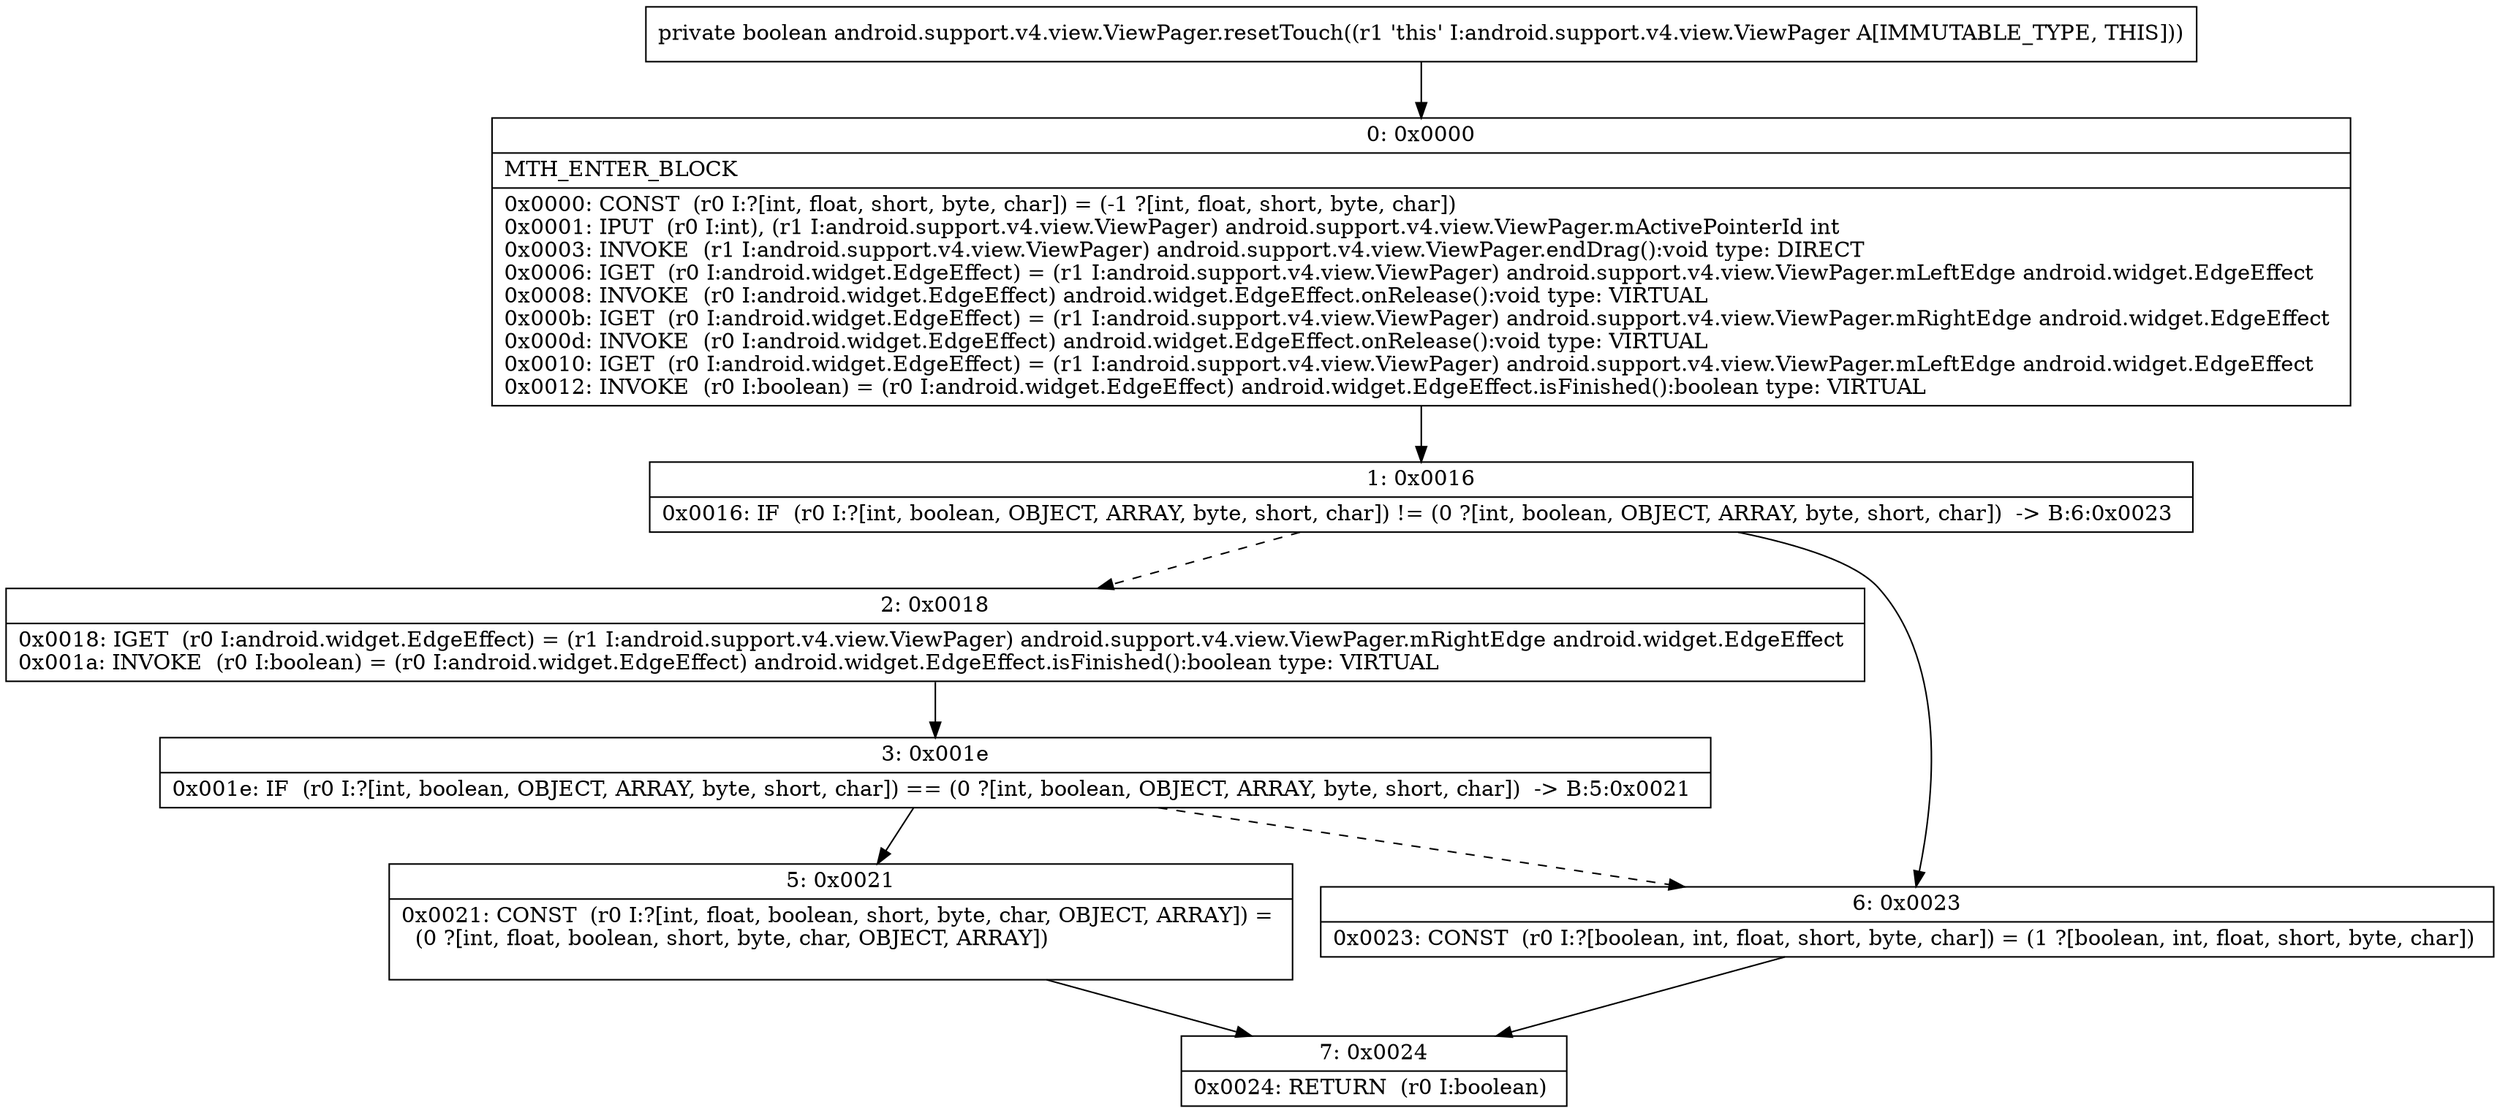 digraph "CFG forandroid.support.v4.view.ViewPager.resetTouch()Z" {
Node_0 [shape=record,label="{0\:\ 0x0000|MTH_ENTER_BLOCK\l|0x0000: CONST  (r0 I:?[int, float, short, byte, char]) = (\-1 ?[int, float, short, byte, char]) \l0x0001: IPUT  (r0 I:int), (r1 I:android.support.v4.view.ViewPager) android.support.v4.view.ViewPager.mActivePointerId int \l0x0003: INVOKE  (r1 I:android.support.v4.view.ViewPager) android.support.v4.view.ViewPager.endDrag():void type: DIRECT \l0x0006: IGET  (r0 I:android.widget.EdgeEffect) = (r1 I:android.support.v4.view.ViewPager) android.support.v4.view.ViewPager.mLeftEdge android.widget.EdgeEffect \l0x0008: INVOKE  (r0 I:android.widget.EdgeEffect) android.widget.EdgeEffect.onRelease():void type: VIRTUAL \l0x000b: IGET  (r0 I:android.widget.EdgeEffect) = (r1 I:android.support.v4.view.ViewPager) android.support.v4.view.ViewPager.mRightEdge android.widget.EdgeEffect \l0x000d: INVOKE  (r0 I:android.widget.EdgeEffect) android.widget.EdgeEffect.onRelease():void type: VIRTUAL \l0x0010: IGET  (r0 I:android.widget.EdgeEffect) = (r1 I:android.support.v4.view.ViewPager) android.support.v4.view.ViewPager.mLeftEdge android.widget.EdgeEffect \l0x0012: INVOKE  (r0 I:boolean) = (r0 I:android.widget.EdgeEffect) android.widget.EdgeEffect.isFinished():boolean type: VIRTUAL \l}"];
Node_1 [shape=record,label="{1\:\ 0x0016|0x0016: IF  (r0 I:?[int, boolean, OBJECT, ARRAY, byte, short, char]) != (0 ?[int, boolean, OBJECT, ARRAY, byte, short, char])  \-\> B:6:0x0023 \l}"];
Node_2 [shape=record,label="{2\:\ 0x0018|0x0018: IGET  (r0 I:android.widget.EdgeEffect) = (r1 I:android.support.v4.view.ViewPager) android.support.v4.view.ViewPager.mRightEdge android.widget.EdgeEffect \l0x001a: INVOKE  (r0 I:boolean) = (r0 I:android.widget.EdgeEffect) android.widget.EdgeEffect.isFinished():boolean type: VIRTUAL \l}"];
Node_3 [shape=record,label="{3\:\ 0x001e|0x001e: IF  (r0 I:?[int, boolean, OBJECT, ARRAY, byte, short, char]) == (0 ?[int, boolean, OBJECT, ARRAY, byte, short, char])  \-\> B:5:0x0021 \l}"];
Node_5 [shape=record,label="{5\:\ 0x0021|0x0021: CONST  (r0 I:?[int, float, boolean, short, byte, char, OBJECT, ARRAY]) = \l  (0 ?[int, float, boolean, short, byte, char, OBJECT, ARRAY])\l \l}"];
Node_6 [shape=record,label="{6\:\ 0x0023|0x0023: CONST  (r0 I:?[boolean, int, float, short, byte, char]) = (1 ?[boolean, int, float, short, byte, char]) \l}"];
Node_7 [shape=record,label="{7\:\ 0x0024|0x0024: RETURN  (r0 I:boolean) \l}"];
MethodNode[shape=record,label="{private boolean android.support.v4.view.ViewPager.resetTouch((r1 'this' I:android.support.v4.view.ViewPager A[IMMUTABLE_TYPE, THIS])) }"];
MethodNode -> Node_0;
Node_0 -> Node_1;
Node_1 -> Node_2[style=dashed];
Node_1 -> Node_6;
Node_2 -> Node_3;
Node_3 -> Node_5;
Node_3 -> Node_6[style=dashed];
Node_5 -> Node_7;
Node_6 -> Node_7;
}

